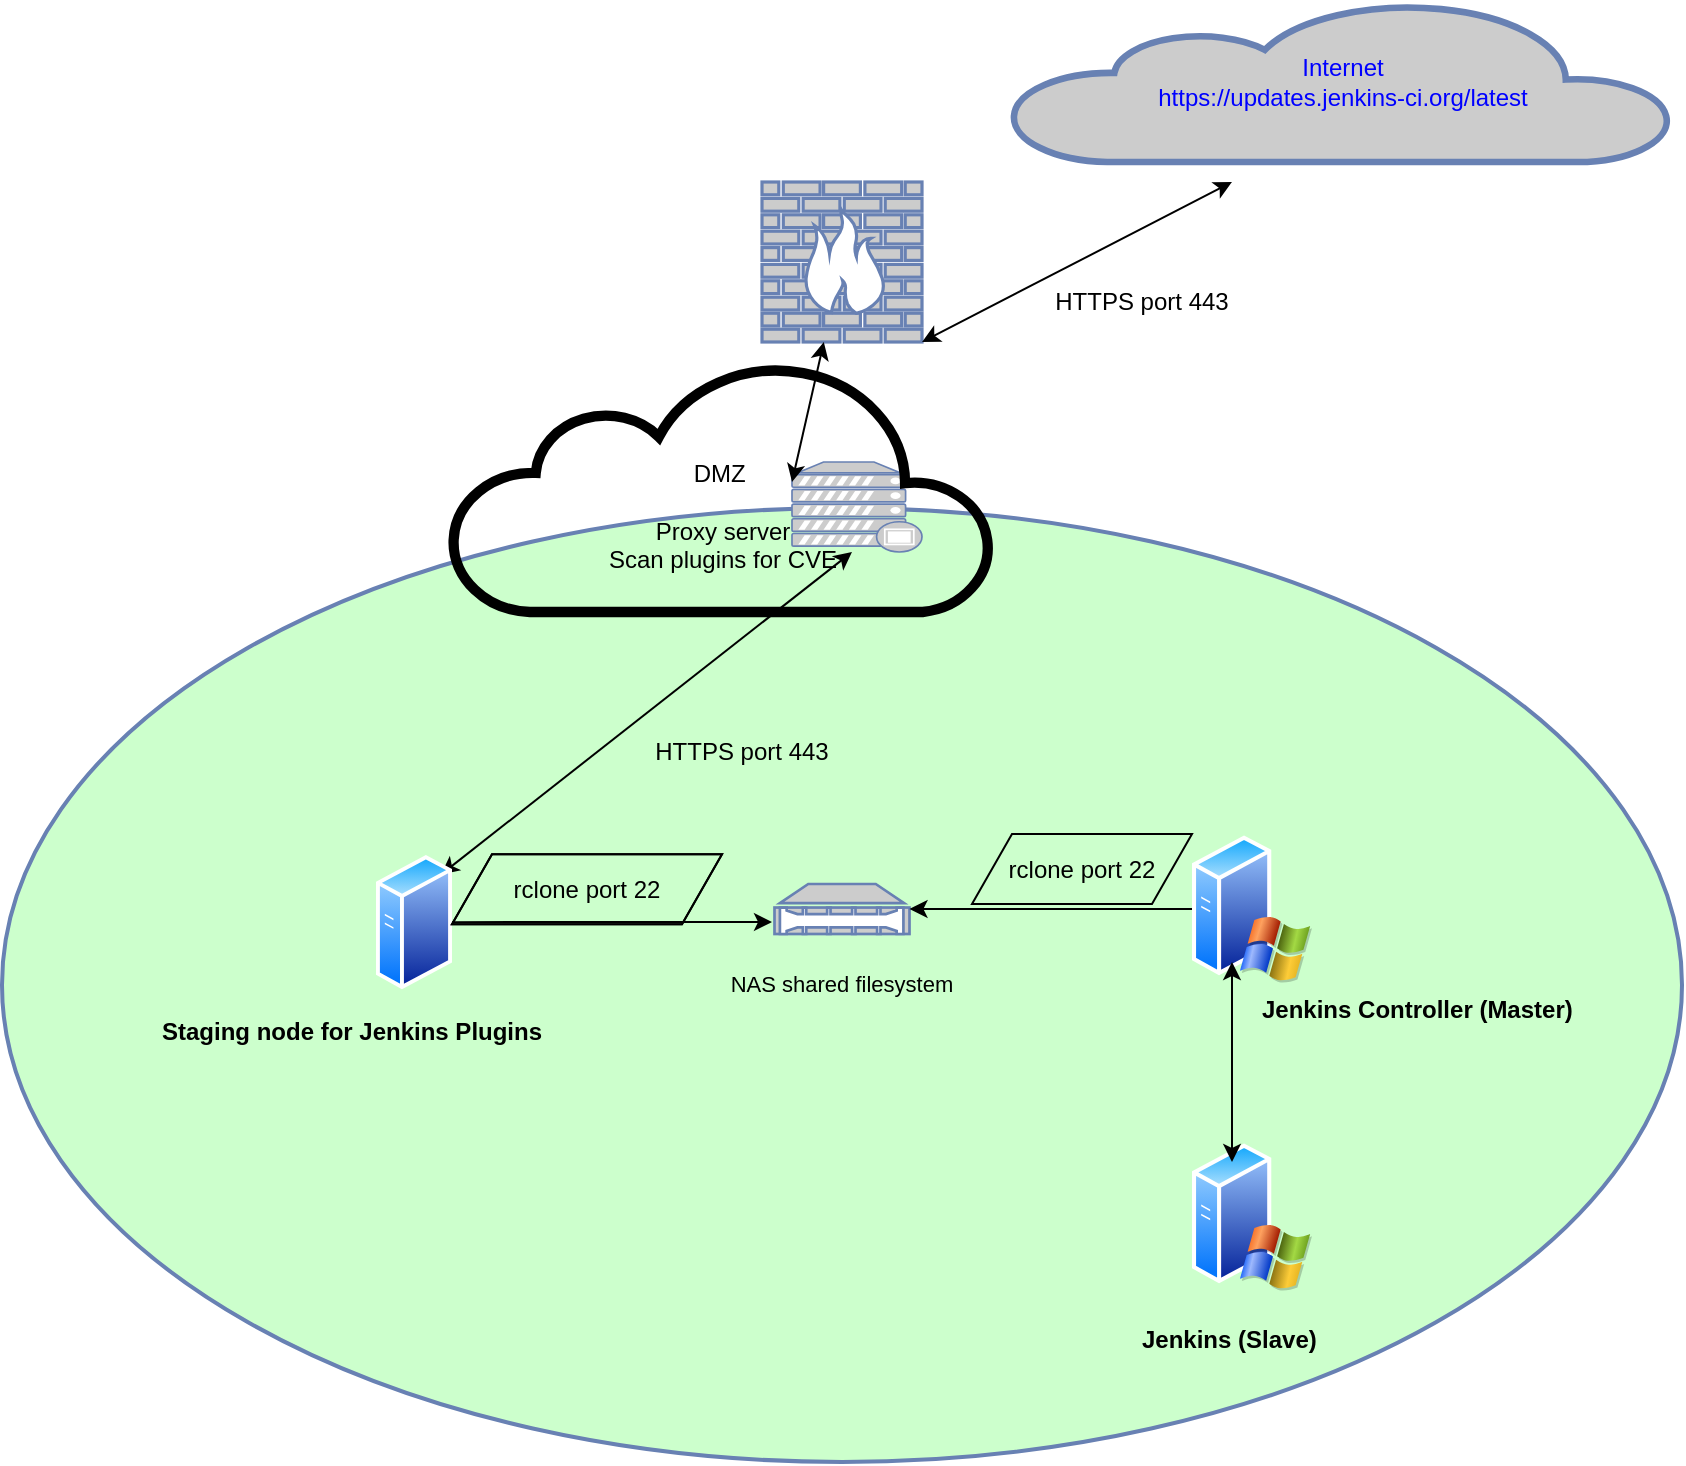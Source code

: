 <mxfile version="14.8.2" type="github">
  <diagram name="Page-1" id="80d4a630-b321-0f5e-ff81-c5a36ef4752d">
    <mxGraphModel dx="2526" dy="794" grid="1" gridSize="10" guides="1" tooltips="1" connect="1" arrows="1" fold="1" page="1" pageScale="1" pageWidth="1100" pageHeight="850" background="none" math="0" shadow="0">
      <root>
        <mxCell id="0" />
        <mxCell id="1" parent="0" />
        <mxCell id="5c82df7aa0dc6260-15" value="&lt;font style=&quot;font-size: 11px&quot;&gt;&lt;br&gt;NAS shared filesystem&lt;br&gt;&lt;/font&gt;" style="ellipse;whiteSpace=wrap;html=1;rounded=1;shadow=0;comic=0;labelBackgroundColor=none;strokeColor=#6881B3;strokeWidth=2;fillColor=#CCFFCC;fontFamily=Helvetica;fontSize=22;fontColor=#000000;verticalAlign=middle;gradientColor=none;gradientDirection=north;spacingBottom=36;" parent="1" vertex="1">
          <mxGeometry x="-355" y="313" width="840" height="477" as="geometry" />
        </mxCell>
        <mxCell id="n6AHcon2Cn4pnh10fK8--1" value="" style="fontColor=#0066CC;verticalAlign=top;verticalLabelPosition=bottom;labelPosition=center;align=center;html=1;outlineConnect=0;fillColor=#CCCCCC;strokeColor=#6881B3;gradientColor=none;gradientDirection=north;strokeWidth=2;shape=mxgraph.networks.firewall;" vertex="1" parent="1">
          <mxGeometry x="25" y="150" width="80" height="80" as="geometry" />
        </mxCell>
        <mxCell id="n6AHcon2Cn4pnh10fK8--6" value="" style="fontColor=#0066CC;verticalAlign=top;verticalLabelPosition=bottom;labelPosition=center;align=center;html=1;outlineConnect=0;fillColor=#CCCCCC;strokeColor=#6881B3;gradientColor=none;gradientDirection=north;strokeWidth=2;shape=mxgraph.networks.proxy_server;" vertex="1" parent="1">
          <mxGeometry x="40" y="290" width="65" height="45" as="geometry" />
        </mxCell>
        <mxCell id="n6AHcon2Cn4pnh10fK8--7" value="&lt;br&gt;&lt;br&gt;DMZ&amp;nbsp;&lt;br&gt;&lt;br&gt;Proxy server&lt;br&gt;Scan plugins for CVE" style="html=1;outlineConnect=0;gradientDirection=north;strokeWidth=2;shape=mxgraph.networks.cloud;fillColor=none;" vertex="1" parent="1">
          <mxGeometry x="-130" y="240" width="270" height="125" as="geometry" />
        </mxCell>
        <mxCell id="n6AHcon2Cn4pnh10fK8--8" value="&lt;font color=&quot;#0000ff&quot;&gt;Internet&lt;br&gt;https://updates.jenkins-ci.org/latest&lt;/font&gt;" style="html=1;outlineConnect=0;fillColor=#CCCCCC;strokeColor=#6881B3;gradientColor=none;gradientDirection=north;strokeWidth=2;shape=mxgraph.networks.cloud;fontColor=#ffffff;" vertex="1" parent="1">
          <mxGeometry x="150" y="60" width="330" height="80" as="geometry" />
        </mxCell>
        <mxCell id="n6AHcon2Cn4pnh10fK8--9" value="" style="endArrow=classic;startArrow=classic;html=1;exitX=1;exitY=1;exitDx=0;exitDy=0;exitPerimeter=0;" edge="1" parent="1" source="n6AHcon2Cn4pnh10fK8--1">
          <mxGeometry width="50" height="50" relative="1" as="geometry">
            <mxPoint x="210" y="200" as="sourcePoint" />
            <mxPoint x="260" y="150" as="targetPoint" />
          </mxGeometry>
        </mxCell>
        <mxCell id="n6AHcon2Cn4pnh10fK8--10" value="" style="endArrow=classic;startArrow=classic;html=1;exitX=1;exitY=0;exitDx=0;exitDy=0;" edge="1" parent="1" source="n6AHcon2Cn4pnh10fK8--16">
          <mxGeometry width="50" height="50" relative="1" as="geometry">
            <mxPoint x="50" y="380" as="sourcePoint" />
            <mxPoint x="70" y="335" as="targetPoint" />
          </mxGeometry>
        </mxCell>
        <mxCell id="n6AHcon2Cn4pnh10fK8--12" value="" style="fontColor=#0066CC;verticalAlign=top;verticalLabelPosition=bottom;labelPosition=center;align=center;html=1;outlineConnect=0;fillColor=#CCCCCC;strokeColor=#6881B3;gradientColor=none;gradientDirection=north;strokeWidth=2;shape=mxgraph.networks.nas_filer;" vertex="1" parent="1">
          <mxGeometry x="31.25" y="501" width="67.5" height="25" as="geometry" />
        </mxCell>
        <mxCell id="n6AHcon2Cn4pnh10fK8--13" value="" style="endArrow=classic;startArrow=classic;html=1;" edge="1" parent="1" target="n6AHcon2Cn4pnh10fK8--1">
          <mxGeometry width="50" height="50" relative="1" as="geometry">
            <mxPoint x="40" y="300" as="sourcePoint" />
            <mxPoint x="90" y="250" as="targetPoint" />
          </mxGeometry>
        </mxCell>
        <mxCell id="n6AHcon2Cn4pnh10fK8--14" value="" style="aspect=fixed;perimeter=ellipsePerimeter;html=1;align=center;shadow=0;dashed=0;spacingTop=3;image;image=img/lib/active_directory/windows_server_2.svg;fillColor=none;" vertex="1" parent="1">
          <mxGeometry x="240" y="476" width="60" height="75" as="geometry" />
        </mxCell>
        <mxCell id="n6AHcon2Cn4pnh10fK8--15" value="" style="shape=image;html=1;verticalAlign=top;verticalLabelPosition=bottom;labelBackgroundColor=#ffffff;imageAspect=0;aspect=fixed;image=https://cdn1.iconfinder.com/data/icons/Futurosoft%20Icons%200.5.2/128x128/apps/redhat.png;fillColor=none;" vertex="1" parent="1">
          <mxGeometry x="-130" y="526" width="28" height="28" as="geometry" />
        </mxCell>
        <mxCell id="n6AHcon2Cn4pnh10fK8--16" value="" style="aspect=fixed;perimeter=ellipsePerimeter;html=1;align=center;shadow=0;dashed=0;spacingTop=3;image;image=img/lib/active_directory/generic_server.svg;fillColor=none;" vertex="1" parent="1">
          <mxGeometry x="-168" y="486.14" width="38" height="67.86" as="geometry" />
        </mxCell>
        <mxCell id="n6AHcon2Cn4pnh10fK8--23" value="" style="endArrow=classic;html=1;exitX=1;exitY=0.5;exitDx=0;exitDy=0;" edge="1" parent="1" source="n6AHcon2Cn4pnh10fK8--16">
          <mxGeometry width="50" height="50" relative="1" as="geometry">
            <mxPoint x="10" y="570" as="sourcePoint" />
            <mxPoint x="30" y="520" as="targetPoint" />
          </mxGeometry>
        </mxCell>
        <mxCell id="n6AHcon2Cn4pnh10fK8--26" value="" style="endArrow=classic;html=1;exitX=0;exitY=0.5;exitDx=0;exitDy=0;entryX=1;entryY=0.5;entryDx=0;entryDy=0;entryPerimeter=0;" edge="1" parent="1" source="n6AHcon2Cn4pnh10fK8--14" target="n6AHcon2Cn4pnh10fK8--12">
          <mxGeometry width="50" height="50" relative="1" as="geometry">
            <mxPoint x="10" y="560" as="sourcePoint" />
            <mxPoint x="60" y="510" as="targetPoint" />
          </mxGeometry>
        </mxCell>
        <mxCell id="n6AHcon2Cn4pnh10fK8--29" value="rclone port 22" style="shape=parallelogram;perimeter=parallelogramPerimeter;whiteSpace=wrap;html=1;fixedSize=1;fillColor=none;" vertex="1" parent="1">
          <mxGeometry x="-130" y="486.14" width="135" height="35" as="geometry" />
        </mxCell>
        <mxCell id="n6AHcon2Cn4pnh10fK8--30" value="&lt;br&gt;" style="shape=parallelogram;perimeter=parallelogramPerimeter;whiteSpace=wrap;html=1;fixedSize=1;fillColor=none;" vertex="1" parent="1">
          <mxGeometry x="-130" y="486.14" width="135" height="35" as="geometry" />
        </mxCell>
        <mxCell id="n6AHcon2Cn4pnh10fK8--31" value="rclone port 22" style="shape=parallelogram;perimeter=parallelogramPerimeter;whiteSpace=wrap;html=1;fixedSize=1;fillColor=none;" vertex="1" parent="1">
          <mxGeometry x="130" y="476" width="110" height="35" as="geometry" />
        </mxCell>
        <mxCell id="n6AHcon2Cn4pnh10fK8--32" value="&lt;h1&gt;&lt;font style=&quot;font-size: 12px&quot;&gt;Staging node for Jenkins Plugins&lt;/font&gt;&lt;/h1&gt;" style="text;html=1;strokeColor=none;fillColor=none;spacing=5;spacingTop=-20;whiteSpace=wrap;overflow=hidden;rounded=0;" vertex="1" parent="1">
          <mxGeometry x="-280" y="551" width="200" height="49" as="geometry" />
        </mxCell>
        <mxCell id="n6AHcon2Cn4pnh10fK8--34" value="&lt;h1&gt;&lt;font style=&quot;font-size: 12px&quot;&gt;Jenkins Controller (Master)&lt;/font&gt;&lt;/h1&gt;" style="text;html=1;strokeColor=none;fillColor=none;spacing=5;spacingTop=-20;whiteSpace=wrap;overflow=hidden;rounded=0;" vertex="1" parent="1">
          <mxGeometry x="270" y="540" width="165" height="40" as="geometry" />
        </mxCell>
        <mxCell id="n6AHcon2Cn4pnh10fK8--36" value="" style="aspect=fixed;perimeter=ellipsePerimeter;html=1;align=center;shadow=0;dashed=0;spacingTop=3;image;image=img/lib/active_directory/windows_server_2.svg;fillColor=none;" vertex="1" parent="1">
          <mxGeometry x="240" y="630" width="60" height="75" as="geometry" />
        </mxCell>
        <mxCell id="n6AHcon2Cn4pnh10fK8--37" value="&lt;h1&gt;&lt;font style=&quot;font-size: 12px&quot;&gt;Jenkins (Slave)&lt;/font&gt;&lt;/h1&gt;" style="text;html=1;strokeColor=none;fillColor=none;spacing=5;spacingTop=-20;whiteSpace=wrap;overflow=hidden;rounded=0;" vertex="1" parent="1">
          <mxGeometry x="210" y="705" width="105" height="39" as="geometry" />
        </mxCell>
        <mxCell id="n6AHcon2Cn4pnh10fK8--38" value="" style="endArrow=classic;startArrow=classic;html=1;" edge="1" parent="1">
          <mxGeometry width="50" height="50" relative="1" as="geometry">
            <mxPoint x="260" y="640" as="sourcePoint" />
            <mxPoint x="260" y="540" as="targetPoint" />
          </mxGeometry>
        </mxCell>
        <mxCell id="n6AHcon2Cn4pnh10fK8--39" value="" style="shape=image;html=1;verticalAlign=top;verticalLabelPosition=bottom;labelBackgroundColor=#ffffff;imageAspect=0;aspect=fixed;image=https://cdn4.iconfinder.com/data/icons/logos-brands-5/24/jenkins-128.png;fillColor=none;" vertex="1" parent="1">
          <mxGeometry x="310" y="521" width="28" height="28" as="geometry" />
        </mxCell>
        <mxCell id="n6AHcon2Cn4pnh10fK8--40" value="" style="shape=image;html=1;verticalAlign=top;verticalLabelPosition=bottom;labelBackgroundColor=#ffffff;imageAspect=0;aspect=fixed;image=https://cdn4.iconfinder.com/data/icons/logos-brands-5/24/jenkins-128.png;fillColor=none;" vertex="1" parent="1">
          <mxGeometry x="301" y="677" width="28" height="28" as="geometry" />
        </mxCell>
        <mxCell id="n6AHcon2Cn4pnh10fK8--41" value="HTTPS port 443" style="text;html=1;strokeColor=none;fillColor=none;align=center;verticalAlign=middle;whiteSpace=wrap;rounded=0;" vertex="1" parent="1">
          <mxGeometry x="150" y="200" width="130" height="20" as="geometry" />
        </mxCell>
        <mxCell id="n6AHcon2Cn4pnh10fK8--46" value="HTTPS port 443" style="text;html=1;strokeColor=none;fillColor=none;align=center;verticalAlign=middle;whiteSpace=wrap;rounded=0;" vertex="1" parent="1">
          <mxGeometry x="-50" y="425" width="130" height="20" as="geometry" />
        </mxCell>
      </root>
    </mxGraphModel>
  </diagram>
</mxfile>
